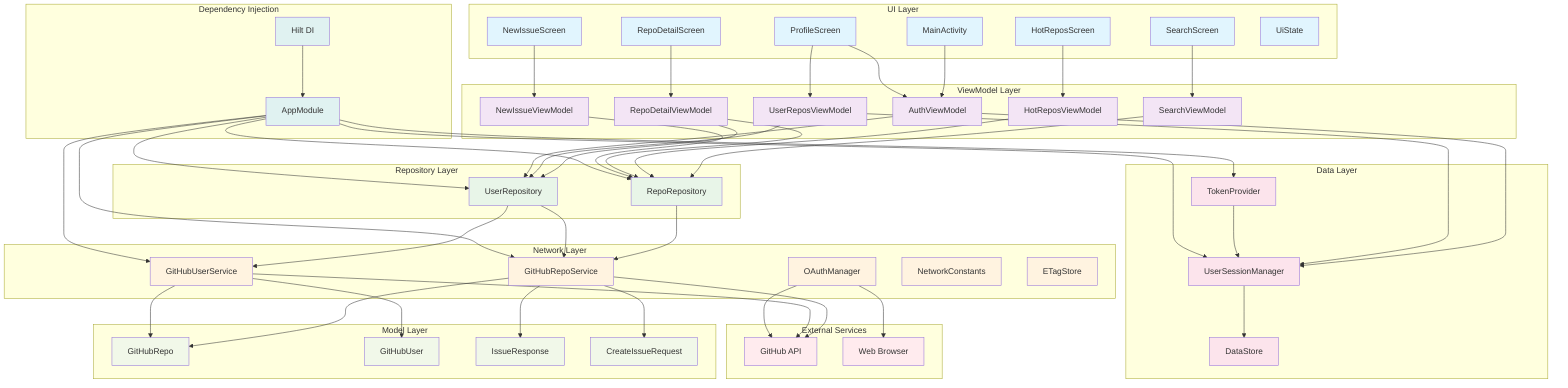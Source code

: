 graph TB
    %% UI Layer
    subgraph "UI Layer"
        MA[MainActivity]
        SS[SearchScreen]
        HRS[HotReposScreen]
        PS[ProfileScreen]
        RDS[RepoDetailScreen]
        NIS[NewIssueScreen]
        UST[UiState]
    end

    %% ViewModel Layer
    subgraph "ViewModel Layer"
        AVM[AuthViewModel]
        SVM[SearchViewModel]
        HRVM[HotReposViewModel]
        URVM[UserReposViewModel]
        RDVM[RepoDetailViewModel]
        NIVM[NewIssueViewModel]
    end

    %% Repository Layer
    subgraph "Repository Layer"
        RR[RepoRepository]
        UR[UserRepository]
    end

    %% Network Layer
    subgraph "Network Layer"
        GRS[GitHubRepoService]
        GUS[GitHubUserService]
        OAM[OAuthManager]
        NC[NetworkConstants]
        ES[ETagStore]
    end

    %% Data Layer
    subgraph "Data Layer"
        USM[UserSessionManager]
        TP[TokenProvider]
        DS[DataStore]
    end

    %% Model Layer
    subgraph "Model Layer"
        GR[GitHubRepo]
        GU[GitHubUser]
        IR[IssueResponse]
        CIR[CreateIssueRequest]
    end

    %% Dependency Injection
    subgraph "Dependency Injection"
        AM[AppModule]
        Hilt[Hilt DI]
    end

    %% External Services
    subgraph "External Services"
        GitHub[GitHub API]
        Browser[Web Browser]
    end

    %% UI to ViewModel connections
    MA --> AVM
    SS --> SVM
    HRS --> HRVM
    PS --> AVM
    PS --> URVM
    RDS --> RDVM
    NIS --> NIVM

    %% ViewModel to Repository connections
    SVM --> RR
    HRVM --> RR
    RDVM --> RR
    RDVM --> UR
    NIVM --> RR
    URVM --> UR
    AVM --> UR

    %% Repository to Network connections
    RR --> GRS
    UR --> GUS
    UR --> GRS

    %% Network to External connections
    GRS --> GitHub
    GUS --> GitHub
    OAM --> GitHub
    OAM --> Browser

    %% Data flow connections
    AVM --> USM
    URVM --> USM
    USM --> DS
    TP --> USM
    AM --> TP

    %% Model usage
    GRS --> GR
    GUS --> GU
    GUS --> GR
    GRS --> IR
    GRS --> CIR

    %% DI connections
    AM --> GRS
    AM --> GUS
    AM --> USM
    AM --> RR
    AM --> UR
    Hilt --> AM

    %% Styling
    classDef uiLayer fill:#e1f5fe
    classDef viewModelLayer fill:#f3e5f5
    classDef repositoryLayer fill:#e8f5e8
    classDef networkLayer fill:#fff3e0
    classDef dataLayer fill:#fce4ec
    classDef modelLayer fill:#f1f8e9
    classDef diLayer fill:#e0f2f1
    classDef externalLayer fill:#ffebee

    class MA,SS,HRS,PS,RDS,NIS,UST uiLayer
    class AVM,SVM,HRVM,URVM,RDVM,NIVM viewModelLayer
    class RR,UR repositoryLayer
    class GRS,GUS,OAM,NC,ES networkLayer
    class USM,TP,DS dataLayer
    class GR,GU,IR,CIR modelLayer
    class AM,Hilt diLayer
    class GitHub,Browser externalLayer